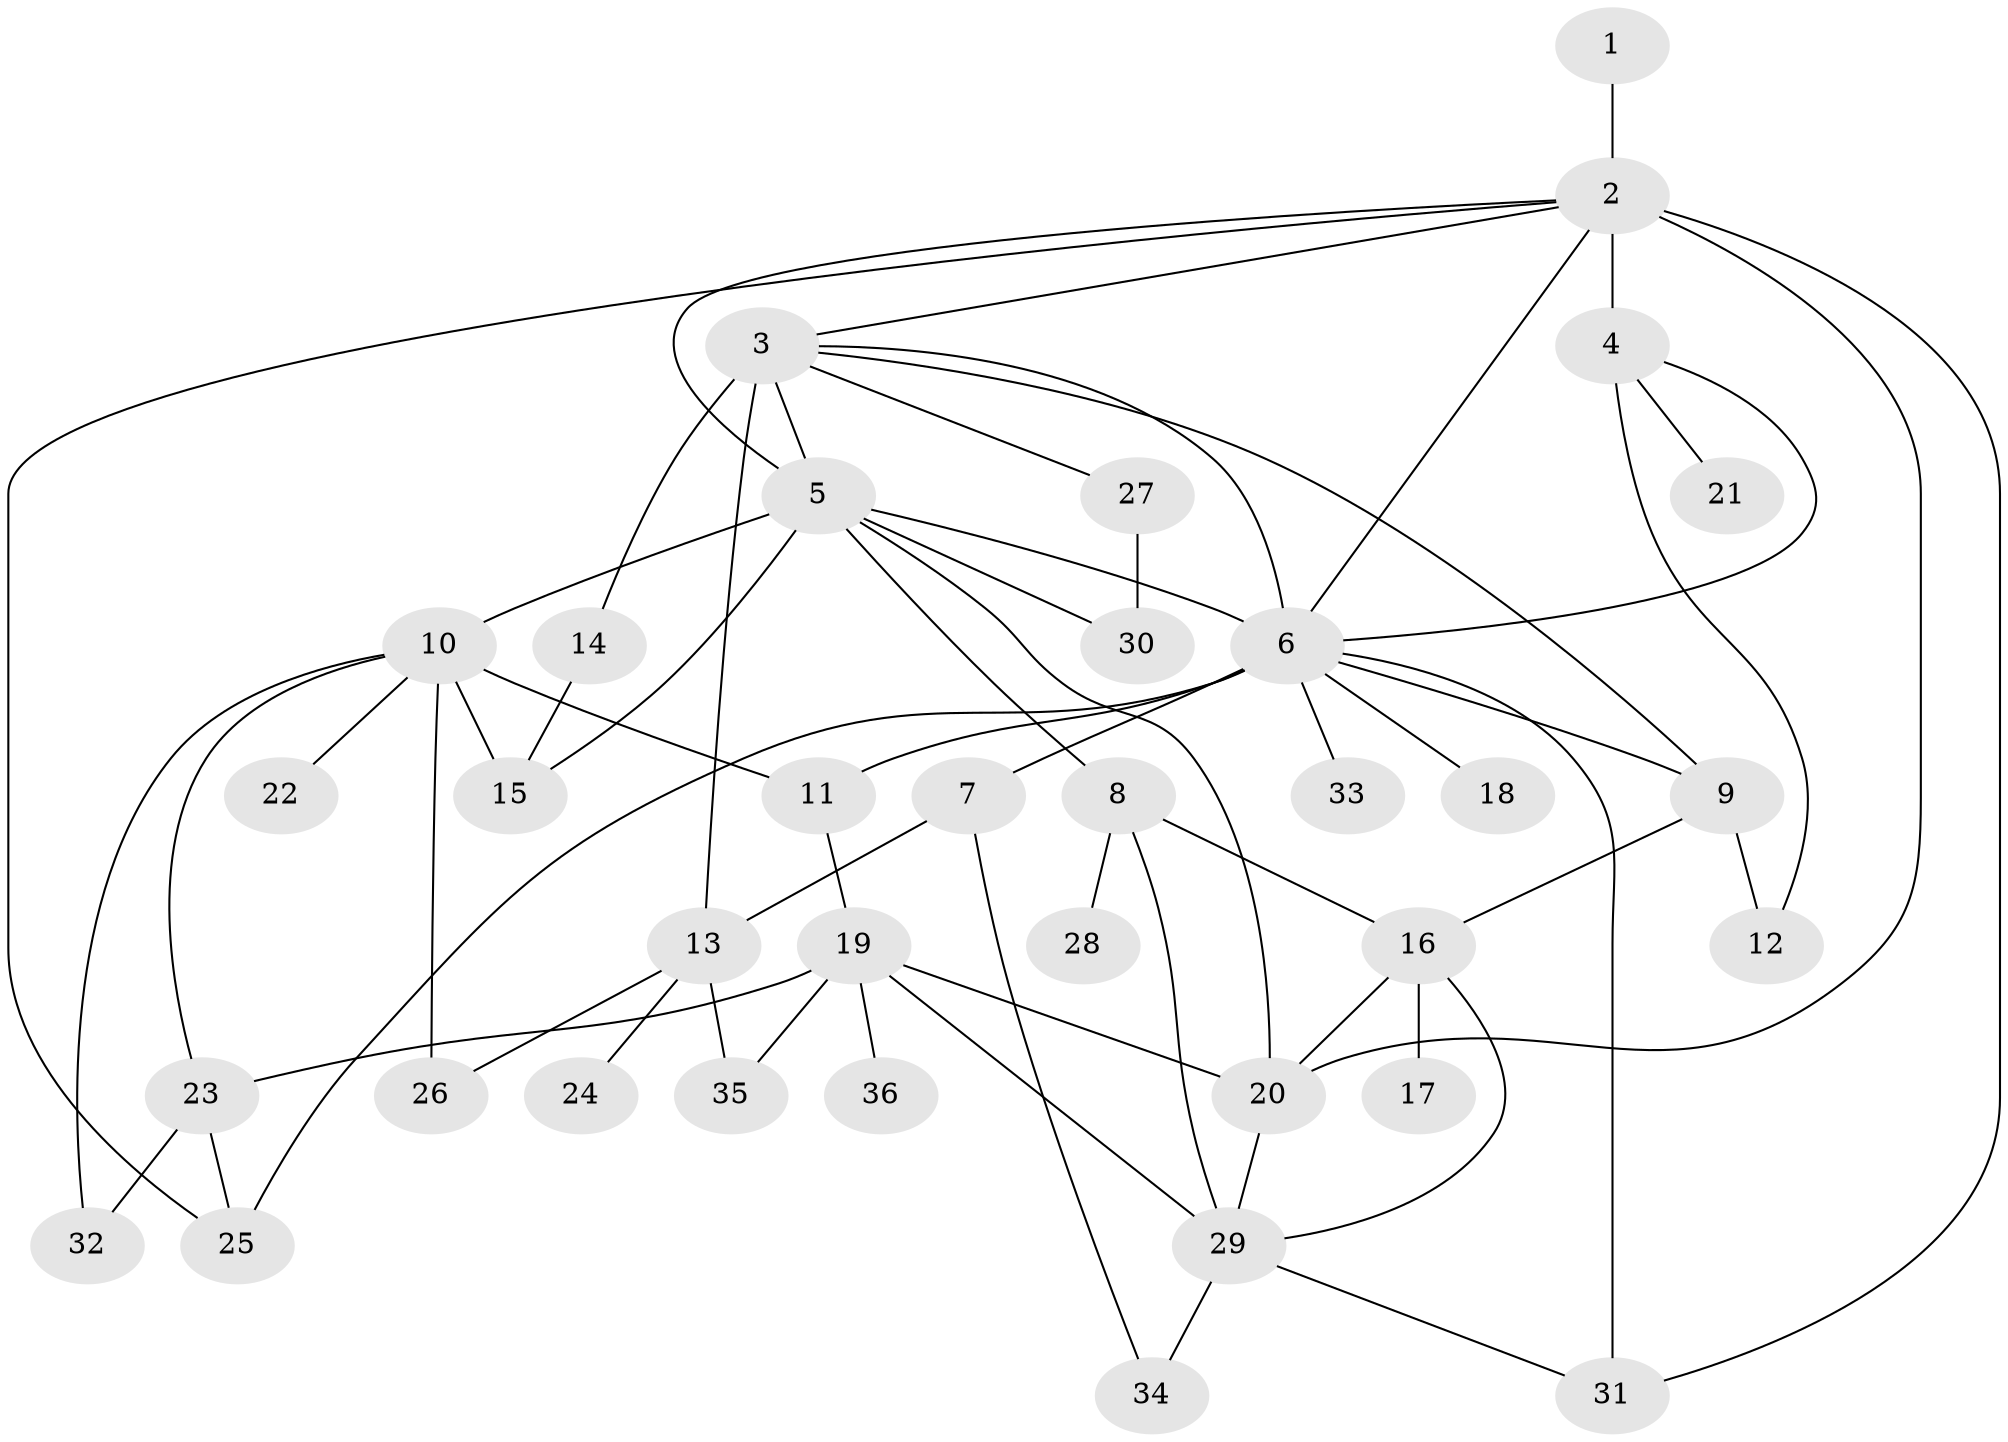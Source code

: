 // original degree distribution, {2: 0.19491525423728814, 21: 0.00847457627118644, 15: 0.01694915254237288, 1: 0.5, 4: 0.059322033898305086, 14: 0.00847457627118644, 3: 0.13559322033898305, 7: 0.00847457627118644, 6: 0.01694915254237288, 5: 0.03389830508474576, 8: 0.00847457627118644, 9: 0.00847457627118644}
// Generated by graph-tools (version 1.1) at 2025/50/03/04/25 22:50:15]
// undirected, 36 vertices, 62 edges
graph export_dot {
  node [color=gray90,style=filled];
  1;
  2;
  3;
  4;
  5;
  6;
  7;
  8;
  9;
  10;
  11;
  12;
  13;
  14;
  15;
  16;
  17;
  18;
  19;
  20;
  21;
  22;
  23;
  24;
  25;
  26;
  27;
  28;
  29;
  30;
  31;
  32;
  33;
  34;
  35;
  36;
  1 -- 2 [weight=1.0];
  2 -- 3 [weight=1.0];
  2 -- 4 [weight=12.0];
  2 -- 5 [weight=1.0];
  2 -- 6 [weight=1.0];
  2 -- 20 [weight=1.0];
  2 -- 25 [weight=1.0];
  2 -- 31 [weight=1.0];
  3 -- 5 [weight=1.0];
  3 -- 6 [weight=1.0];
  3 -- 9 [weight=1.0];
  3 -- 13 [weight=6.0];
  3 -- 14 [weight=1.0];
  3 -- 27 [weight=1.0];
  4 -- 6 [weight=1.0];
  4 -- 12 [weight=1.0];
  4 -- 21 [weight=1.0];
  5 -- 6 [weight=1.0];
  5 -- 8 [weight=1.0];
  5 -- 10 [weight=8.0];
  5 -- 15 [weight=1.0];
  5 -- 20 [weight=1.0];
  5 -- 30 [weight=1.0];
  6 -- 7 [weight=3.0];
  6 -- 9 [weight=1.0];
  6 -- 11 [weight=1.0];
  6 -- 18 [weight=1.0];
  6 -- 25 [weight=1.0];
  6 -- 31 [weight=1.0];
  6 -- 33 [weight=1.0];
  7 -- 13 [weight=1.0];
  7 -- 34 [weight=1.0];
  8 -- 16 [weight=2.0];
  8 -- 28 [weight=1.0];
  8 -- 29 [weight=1.0];
  9 -- 12 [weight=1.0];
  9 -- 16 [weight=1.0];
  10 -- 11 [weight=1.0];
  10 -- 15 [weight=1.0];
  10 -- 22 [weight=1.0];
  10 -- 23 [weight=1.0];
  10 -- 26 [weight=1.0];
  10 -- 32 [weight=1.0];
  11 -- 19 [weight=1.0];
  13 -- 24 [weight=1.0];
  13 -- 26 [weight=1.0];
  13 -- 35 [weight=1.0];
  14 -- 15 [weight=1.0];
  16 -- 17 [weight=2.0];
  16 -- 20 [weight=1.0];
  16 -- 29 [weight=1.0];
  19 -- 20 [weight=1.0];
  19 -- 23 [weight=1.0];
  19 -- 29 [weight=1.0];
  19 -- 35 [weight=1.0];
  19 -- 36 [weight=1.0];
  20 -- 29 [weight=1.0];
  23 -- 25 [weight=1.0];
  23 -- 32 [weight=1.0];
  27 -- 30 [weight=2.0];
  29 -- 31 [weight=1.0];
  29 -- 34 [weight=1.0];
}
